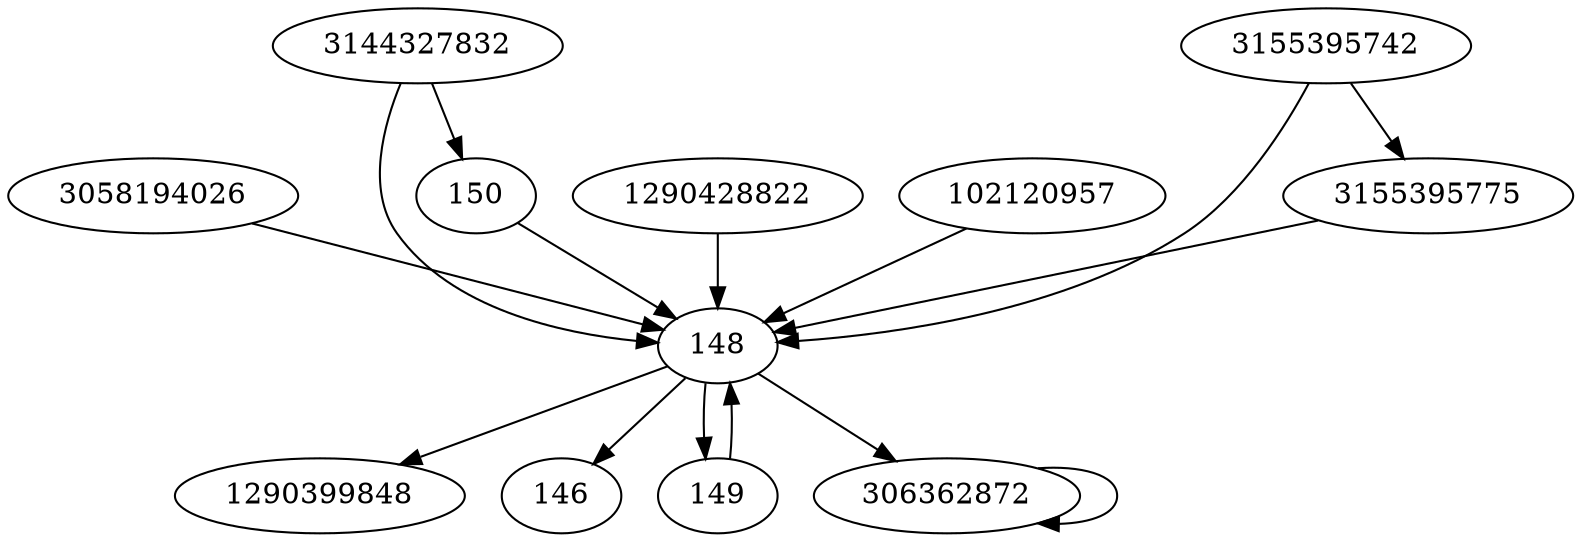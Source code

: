 digraph  {
1290399848;
3058194026;
3144327832;
146;
148;
149;
150;
1290428822;
306362872;
102120957;
3155395742;
3155395775;
3058194026 -> 148;
3144327832 -> 148;
3144327832 -> 150;
148 -> 146;
148 -> 306362872;
148 -> 149;
148 -> 1290399848;
149 -> 148;
150 -> 148;
1290428822 -> 148;
306362872 -> 306362872;
102120957 -> 148;
3155395742 -> 148;
3155395742 -> 3155395775;
3155395775 -> 148;
}
